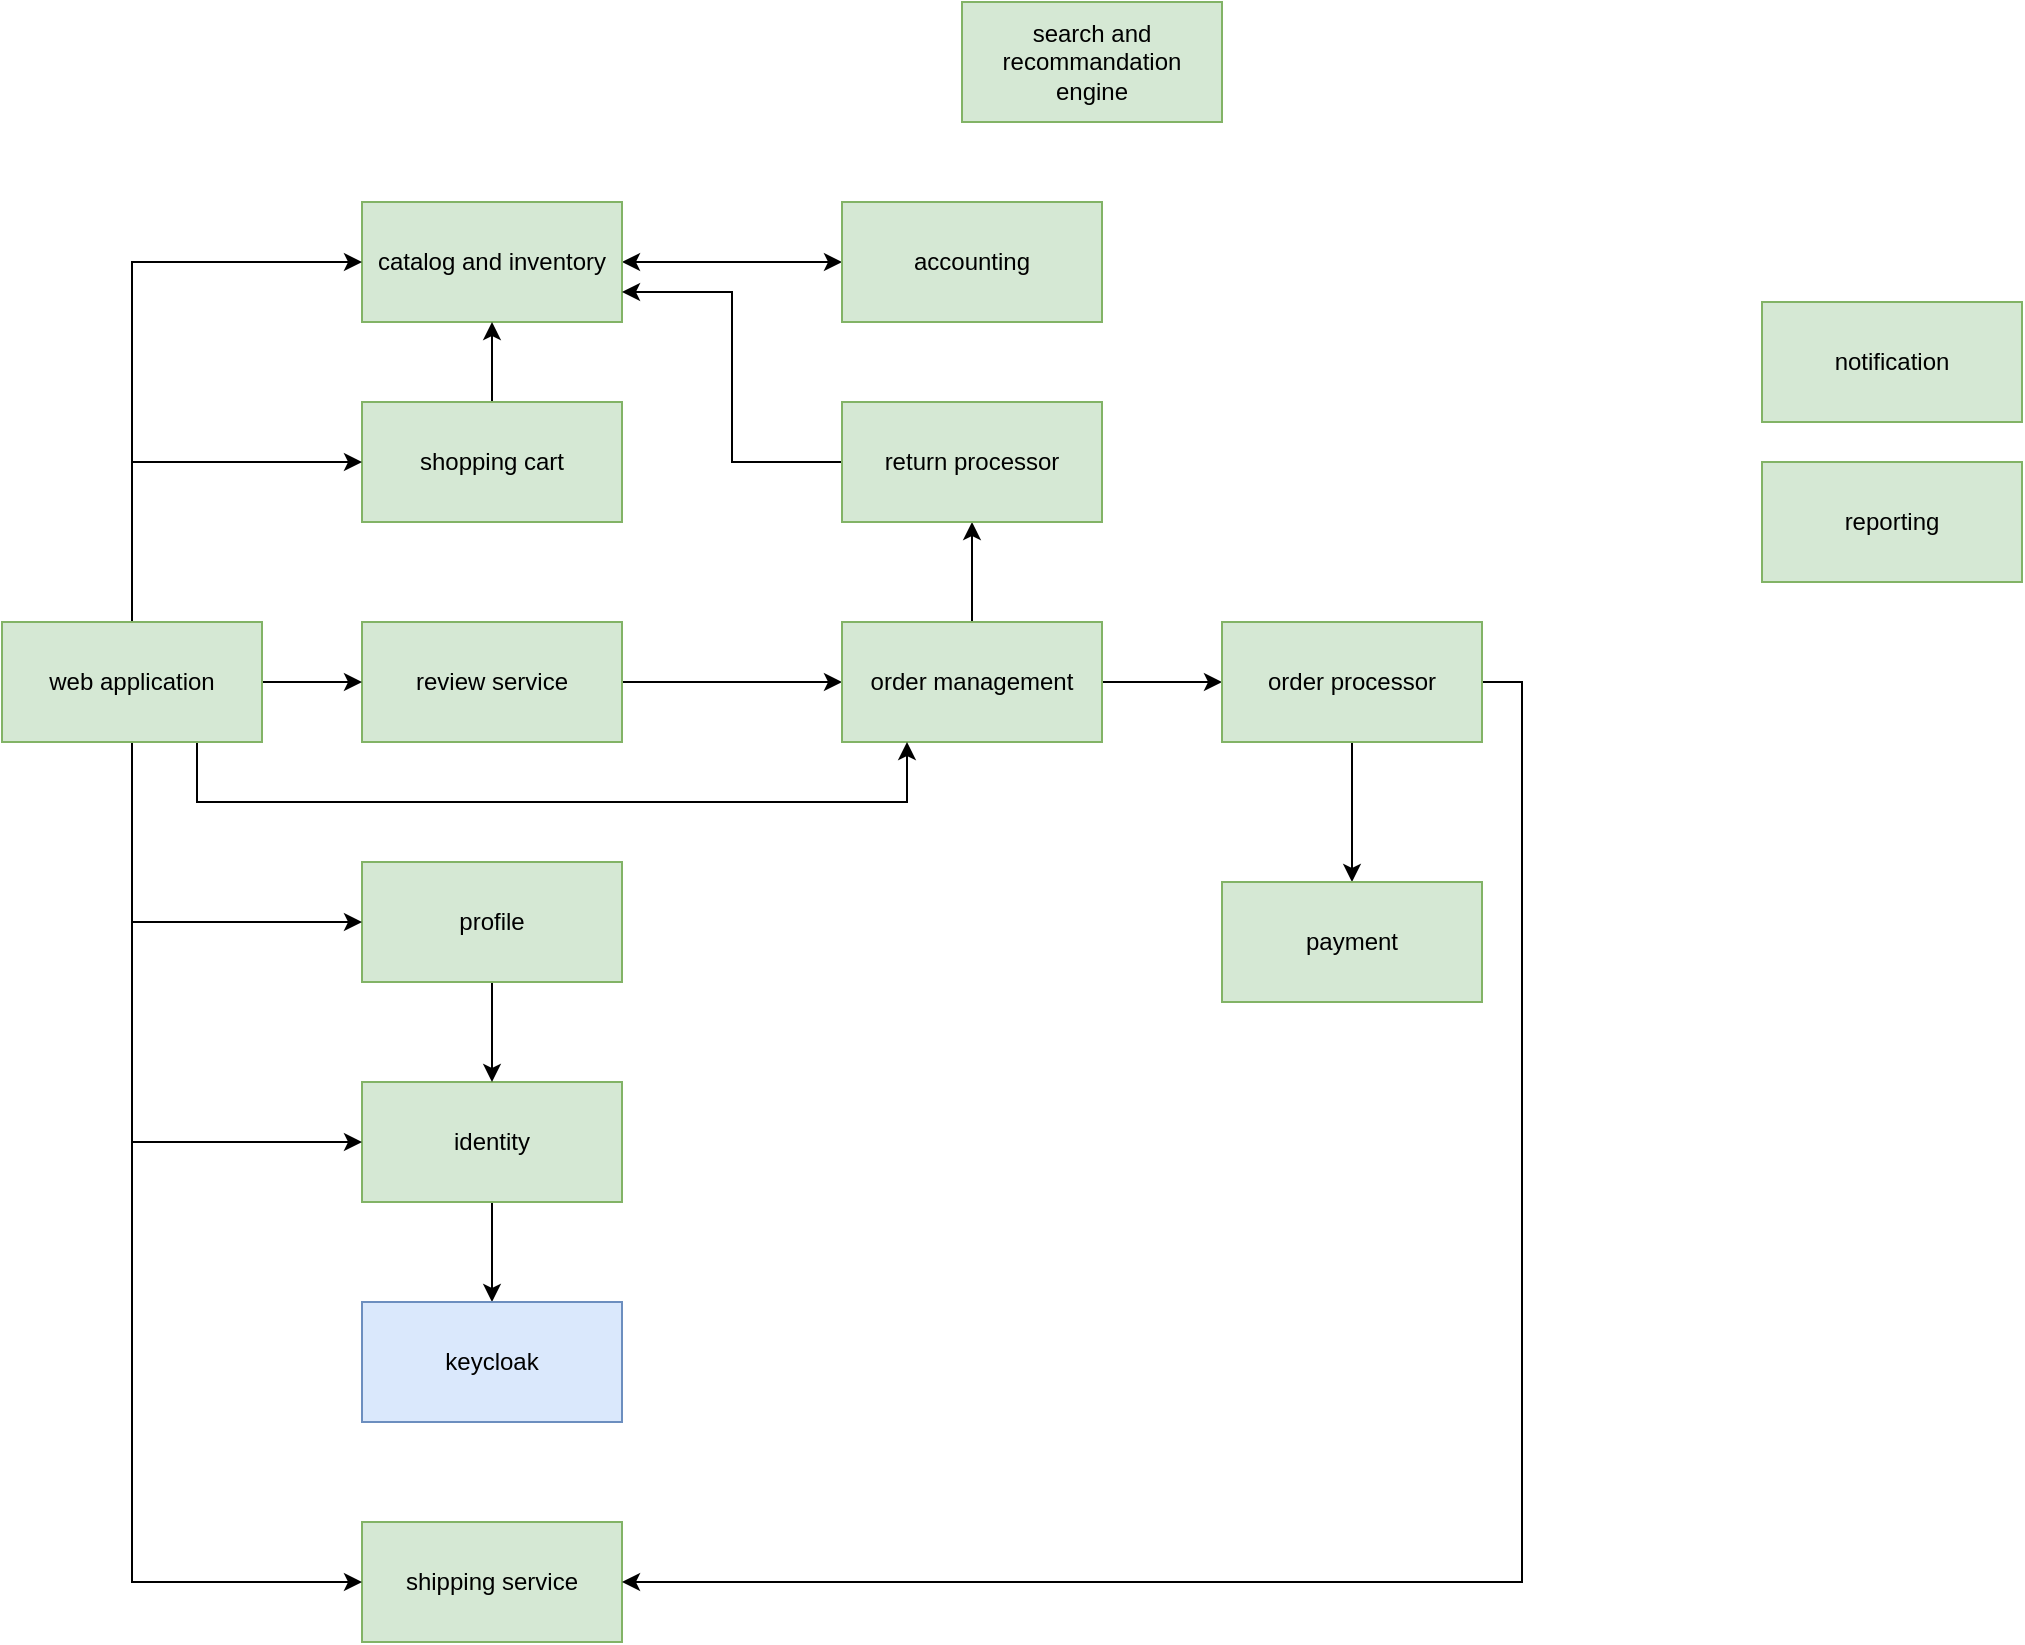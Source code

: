 <mxfile version="24.0.5" type="github">
  <diagram name="Page-1" id="FEUzagKps-RWrclbNPCi">
    <mxGraphModel dx="2261" dy="696" grid="1" gridSize="10" guides="1" tooltips="1" connect="1" arrows="1" fold="1" page="1" pageScale="1" pageWidth="827" pageHeight="1169" math="0" shadow="0">
      <root>
        <mxCell id="0" />
        <mxCell id="1" parent="0" />
        <mxCell id="fPG9CJyI1WqnSzjEBPLk-35" style="edgeStyle=orthogonalEdgeStyle;rounded=0;orthogonalLoop=1;jettySize=auto;html=1;exitX=1;exitY=0.5;exitDx=0;exitDy=0;entryX=0;entryY=0.5;entryDx=0;entryDy=0;startArrow=classic;startFill=1;" edge="1" parent="1" source="fPG9CJyI1WqnSzjEBPLk-1" target="fPG9CJyI1WqnSzjEBPLk-3">
          <mxGeometry relative="1" as="geometry" />
        </mxCell>
        <mxCell id="fPG9CJyI1WqnSzjEBPLk-1" value="catalog and inventory" style="rounded=0;whiteSpace=wrap;html=1;fillColor=#d5e8d4;strokeColor=#82b366;" vertex="1" parent="1">
          <mxGeometry x="80" y="140" width="130" height="60" as="geometry" />
        </mxCell>
        <mxCell id="fPG9CJyI1WqnSzjEBPLk-3" value="accounting" style="rounded=0;whiteSpace=wrap;html=1;fillColor=#d5e8d4;strokeColor=#82b366;" vertex="1" parent="1">
          <mxGeometry x="320" y="140" width="130" height="60" as="geometry" />
        </mxCell>
        <mxCell id="fPG9CJyI1WqnSzjEBPLk-36" style="edgeStyle=orthogonalEdgeStyle;rounded=0;orthogonalLoop=1;jettySize=auto;html=1;exitX=1;exitY=0.5;exitDx=0;exitDy=0;entryX=0;entryY=0.5;entryDx=0;entryDy=0;" edge="1" parent="1" source="fPG9CJyI1WqnSzjEBPLk-5" target="fPG9CJyI1WqnSzjEBPLk-6">
          <mxGeometry relative="1" as="geometry" />
        </mxCell>
        <mxCell id="fPG9CJyI1WqnSzjEBPLk-5" value="review service" style="rounded=0;whiteSpace=wrap;html=1;fillColor=#d5e8d4;strokeColor=#82b366;" vertex="1" parent="1">
          <mxGeometry x="80" y="350" width="130" height="60" as="geometry" />
        </mxCell>
        <mxCell id="fPG9CJyI1WqnSzjEBPLk-25" style="edgeStyle=orthogonalEdgeStyle;rounded=0;orthogonalLoop=1;jettySize=auto;html=1;exitX=1;exitY=0.5;exitDx=0;exitDy=0;entryX=0;entryY=0.5;entryDx=0;entryDy=0;startArrow=none;startFill=0;" edge="1" parent="1" source="fPG9CJyI1WqnSzjEBPLk-6" target="fPG9CJyI1WqnSzjEBPLk-23">
          <mxGeometry relative="1" as="geometry" />
        </mxCell>
        <mxCell id="fPG9CJyI1WqnSzjEBPLk-38" style="edgeStyle=orthogonalEdgeStyle;rounded=0;orthogonalLoop=1;jettySize=auto;html=1;" edge="1" parent="1" source="fPG9CJyI1WqnSzjEBPLk-6" target="fPG9CJyI1WqnSzjEBPLk-13">
          <mxGeometry relative="1" as="geometry" />
        </mxCell>
        <mxCell id="fPG9CJyI1WqnSzjEBPLk-6" value="order management" style="rounded=0;whiteSpace=wrap;html=1;fillColor=#d5e8d4;strokeColor=#82b366;" vertex="1" parent="1">
          <mxGeometry x="320" y="350" width="130" height="60" as="geometry" />
        </mxCell>
        <mxCell id="fPG9CJyI1WqnSzjEBPLk-7" value="reporting" style="rounded=0;whiteSpace=wrap;html=1;fillColor=#d5e8d4;strokeColor=#82b366;" vertex="1" parent="1">
          <mxGeometry x="780" y="270" width="130" height="60" as="geometry" />
        </mxCell>
        <mxCell id="fPG9CJyI1WqnSzjEBPLk-8" value="search and recommandation engine" style="rounded=0;whiteSpace=wrap;html=1;fillColor=#d5e8d4;strokeColor=#82b366;" vertex="1" parent="1">
          <mxGeometry x="380" y="40" width="130" height="60" as="geometry" />
        </mxCell>
        <mxCell id="fPG9CJyI1WqnSzjEBPLk-9" value="shipping service" style="rounded=0;whiteSpace=wrap;html=1;fillColor=#d5e8d4;strokeColor=#82b366;" vertex="1" parent="1">
          <mxGeometry x="80" y="800" width="130" height="60" as="geometry" />
        </mxCell>
        <mxCell id="fPG9CJyI1WqnSzjEBPLk-34" style="edgeStyle=orthogonalEdgeStyle;rounded=0;orthogonalLoop=1;jettySize=auto;html=1;entryX=0.5;entryY=1;entryDx=0;entryDy=0;" edge="1" parent="1" source="fPG9CJyI1WqnSzjEBPLk-10" target="fPG9CJyI1WqnSzjEBPLk-1">
          <mxGeometry relative="1" as="geometry" />
        </mxCell>
        <mxCell id="fPG9CJyI1WqnSzjEBPLk-10" value="shopping cart" style="rounded=0;whiteSpace=wrap;html=1;fillColor=#d5e8d4;strokeColor=#82b366;" vertex="1" parent="1">
          <mxGeometry x="80" y="240" width="130" height="60" as="geometry" />
        </mxCell>
        <mxCell id="fPG9CJyI1WqnSzjEBPLk-17" style="edgeStyle=orthogonalEdgeStyle;rounded=0;orthogonalLoop=1;jettySize=auto;html=1;exitX=0.5;exitY=1;exitDx=0;exitDy=0;entryX=0.5;entryY=0;entryDx=0;entryDy=0;" edge="1" parent="1" source="fPG9CJyI1WqnSzjEBPLk-11" target="fPG9CJyI1WqnSzjEBPLk-12">
          <mxGeometry relative="1" as="geometry" />
        </mxCell>
        <mxCell id="fPG9CJyI1WqnSzjEBPLk-11" value="identity" style="rounded=0;whiteSpace=wrap;html=1;fillColor=#d5e8d4;strokeColor=#82b366;" vertex="1" parent="1">
          <mxGeometry x="80" y="580" width="130" height="60" as="geometry" />
        </mxCell>
        <mxCell id="fPG9CJyI1WqnSzjEBPLk-12" value="keycloak" style="rounded=0;whiteSpace=wrap;html=1;fillColor=#dae8fc;strokeColor=#6c8ebf;" vertex="1" parent="1">
          <mxGeometry x="80" y="690" width="130" height="60" as="geometry" />
        </mxCell>
        <mxCell id="fPG9CJyI1WqnSzjEBPLk-39" style="edgeStyle=orthogonalEdgeStyle;rounded=0;orthogonalLoop=1;jettySize=auto;html=1;exitX=0;exitY=0.5;exitDx=0;exitDy=0;entryX=1;entryY=0.75;entryDx=0;entryDy=0;" edge="1" parent="1" source="fPG9CJyI1WqnSzjEBPLk-13" target="fPG9CJyI1WqnSzjEBPLk-1">
          <mxGeometry relative="1" as="geometry" />
        </mxCell>
        <mxCell id="fPG9CJyI1WqnSzjEBPLk-13" value="return processor" style="rounded=0;whiteSpace=wrap;html=1;fillColor=#d5e8d4;strokeColor=#82b366;" vertex="1" parent="1">
          <mxGeometry x="320" y="240" width="130" height="60" as="geometry" />
        </mxCell>
        <mxCell id="fPG9CJyI1WqnSzjEBPLk-14" value="notification" style="whiteSpace=wrap;html=1;fillColor=#d5e8d4;strokeColor=#82b366;rounded=0;" vertex="1" parent="1">
          <mxGeometry x="780" y="190" width="130" height="60" as="geometry" />
        </mxCell>
        <mxCell id="fPG9CJyI1WqnSzjEBPLk-20" style="edgeStyle=orthogonalEdgeStyle;rounded=0;orthogonalLoop=1;jettySize=auto;html=1;entryX=0.5;entryY=0;entryDx=0;entryDy=0;" edge="1" parent="1" source="fPG9CJyI1WqnSzjEBPLk-15" target="fPG9CJyI1WqnSzjEBPLk-11">
          <mxGeometry relative="1" as="geometry" />
        </mxCell>
        <mxCell id="fPG9CJyI1WqnSzjEBPLk-15" value="profile" style="rounded=0;whiteSpace=wrap;html=1;fillColor=#d5e8d4;strokeColor=#82b366;" vertex="1" parent="1">
          <mxGeometry x="80" y="470" width="130" height="60" as="geometry" />
        </mxCell>
        <mxCell id="fPG9CJyI1WqnSzjEBPLk-21" style="edgeStyle=orthogonalEdgeStyle;rounded=0;orthogonalLoop=1;jettySize=auto;html=1;exitX=0.5;exitY=1;exitDx=0;exitDy=0;entryX=0;entryY=0.5;entryDx=0;entryDy=0;startArrow=none;startFill=0;" edge="1" parent="1" source="fPG9CJyI1WqnSzjEBPLk-19" target="fPG9CJyI1WqnSzjEBPLk-15">
          <mxGeometry relative="1" as="geometry" />
        </mxCell>
        <mxCell id="fPG9CJyI1WqnSzjEBPLk-28" style="edgeStyle=orthogonalEdgeStyle;rounded=0;orthogonalLoop=1;jettySize=auto;html=1;entryX=0;entryY=0.5;entryDx=0;entryDy=0;" edge="1" parent="1" source="fPG9CJyI1WqnSzjEBPLk-19" target="fPG9CJyI1WqnSzjEBPLk-11">
          <mxGeometry relative="1" as="geometry">
            <Array as="points">
              <mxPoint x="-35" y="610" />
            </Array>
          </mxGeometry>
        </mxCell>
        <mxCell id="fPG9CJyI1WqnSzjEBPLk-29" style="edgeStyle=orthogonalEdgeStyle;rounded=0;orthogonalLoop=1;jettySize=auto;html=1;entryX=0;entryY=0.5;entryDx=0;entryDy=0;" edge="1" parent="1" source="fPG9CJyI1WqnSzjEBPLk-19" target="fPG9CJyI1WqnSzjEBPLk-9">
          <mxGeometry relative="1" as="geometry">
            <Array as="points">
              <mxPoint x="-35" y="830" />
            </Array>
          </mxGeometry>
        </mxCell>
        <mxCell id="fPG9CJyI1WqnSzjEBPLk-31" style="edgeStyle=orthogonalEdgeStyle;rounded=0;orthogonalLoop=1;jettySize=auto;html=1;exitX=1;exitY=0.5;exitDx=0;exitDy=0;entryX=0;entryY=0.5;entryDx=0;entryDy=0;" edge="1" parent="1" source="fPG9CJyI1WqnSzjEBPLk-19" target="fPG9CJyI1WqnSzjEBPLk-5">
          <mxGeometry relative="1" as="geometry" />
        </mxCell>
        <mxCell id="fPG9CJyI1WqnSzjEBPLk-33" style="edgeStyle=orthogonalEdgeStyle;rounded=0;orthogonalLoop=1;jettySize=auto;html=1;entryX=0;entryY=0.5;entryDx=0;entryDy=0;" edge="1" parent="1" source="fPG9CJyI1WqnSzjEBPLk-19" target="fPG9CJyI1WqnSzjEBPLk-10">
          <mxGeometry relative="1" as="geometry">
            <Array as="points">
              <mxPoint x="-35" y="270" />
            </Array>
          </mxGeometry>
        </mxCell>
        <mxCell id="fPG9CJyI1WqnSzjEBPLk-37" style="edgeStyle=orthogonalEdgeStyle;rounded=0;orthogonalLoop=1;jettySize=auto;html=1;entryX=0;entryY=0.5;entryDx=0;entryDy=0;" edge="1" parent="1" source="fPG9CJyI1WqnSzjEBPLk-19" target="fPG9CJyI1WqnSzjEBPLk-1">
          <mxGeometry relative="1" as="geometry">
            <Array as="points">
              <mxPoint x="-35" y="170" />
            </Array>
          </mxGeometry>
        </mxCell>
        <mxCell id="fPG9CJyI1WqnSzjEBPLk-40" style="edgeStyle=orthogonalEdgeStyle;rounded=0;orthogonalLoop=1;jettySize=auto;html=1;exitX=0.75;exitY=1;exitDx=0;exitDy=0;entryX=0.25;entryY=1;entryDx=0;entryDy=0;" edge="1" parent="1" source="fPG9CJyI1WqnSzjEBPLk-19" target="fPG9CJyI1WqnSzjEBPLk-6">
          <mxGeometry relative="1" as="geometry">
            <Array as="points">
              <mxPoint x="-2" y="440" />
              <mxPoint x="353" y="440" />
            </Array>
          </mxGeometry>
        </mxCell>
        <mxCell id="fPG9CJyI1WqnSzjEBPLk-19" value="web application" style="rounded=0;whiteSpace=wrap;html=1;fillColor=#d5e8d4;strokeColor=#82b366;" vertex="1" parent="1">
          <mxGeometry x="-100" y="350" width="130" height="60" as="geometry" />
        </mxCell>
        <mxCell id="fPG9CJyI1WqnSzjEBPLk-27" style="edgeStyle=orthogonalEdgeStyle;rounded=0;orthogonalLoop=1;jettySize=auto;html=1;" edge="1" parent="1" source="fPG9CJyI1WqnSzjEBPLk-23" target="fPG9CJyI1WqnSzjEBPLk-24">
          <mxGeometry relative="1" as="geometry" />
        </mxCell>
        <mxCell id="fPG9CJyI1WqnSzjEBPLk-32" style="edgeStyle=orthogonalEdgeStyle;rounded=0;orthogonalLoop=1;jettySize=auto;html=1;exitX=1;exitY=0.5;exitDx=0;exitDy=0;entryX=1;entryY=0.5;entryDx=0;entryDy=0;" edge="1" parent="1" source="fPG9CJyI1WqnSzjEBPLk-23" target="fPG9CJyI1WqnSzjEBPLk-9">
          <mxGeometry relative="1" as="geometry" />
        </mxCell>
        <mxCell id="fPG9CJyI1WqnSzjEBPLk-23" value="order processor" style="rounded=0;whiteSpace=wrap;html=1;fillColor=#d5e8d4;strokeColor=#82b366;" vertex="1" parent="1">
          <mxGeometry x="510" y="350" width="130" height="60" as="geometry" />
        </mxCell>
        <mxCell id="fPG9CJyI1WqnSzjEBPLk-24" value="payment" style="whiteSpace=wrap;html=1;fillColor=#d5e8d4;strokeColor=#82b366;rounded=0;" vertex="1" parent="1">
          <mxGeometry x="510" y="480" width="130" height="60" as="geometry" />
        </mxCell>
      </root>
    </mxGraphModel>
  </diagram>
</mxfile>
